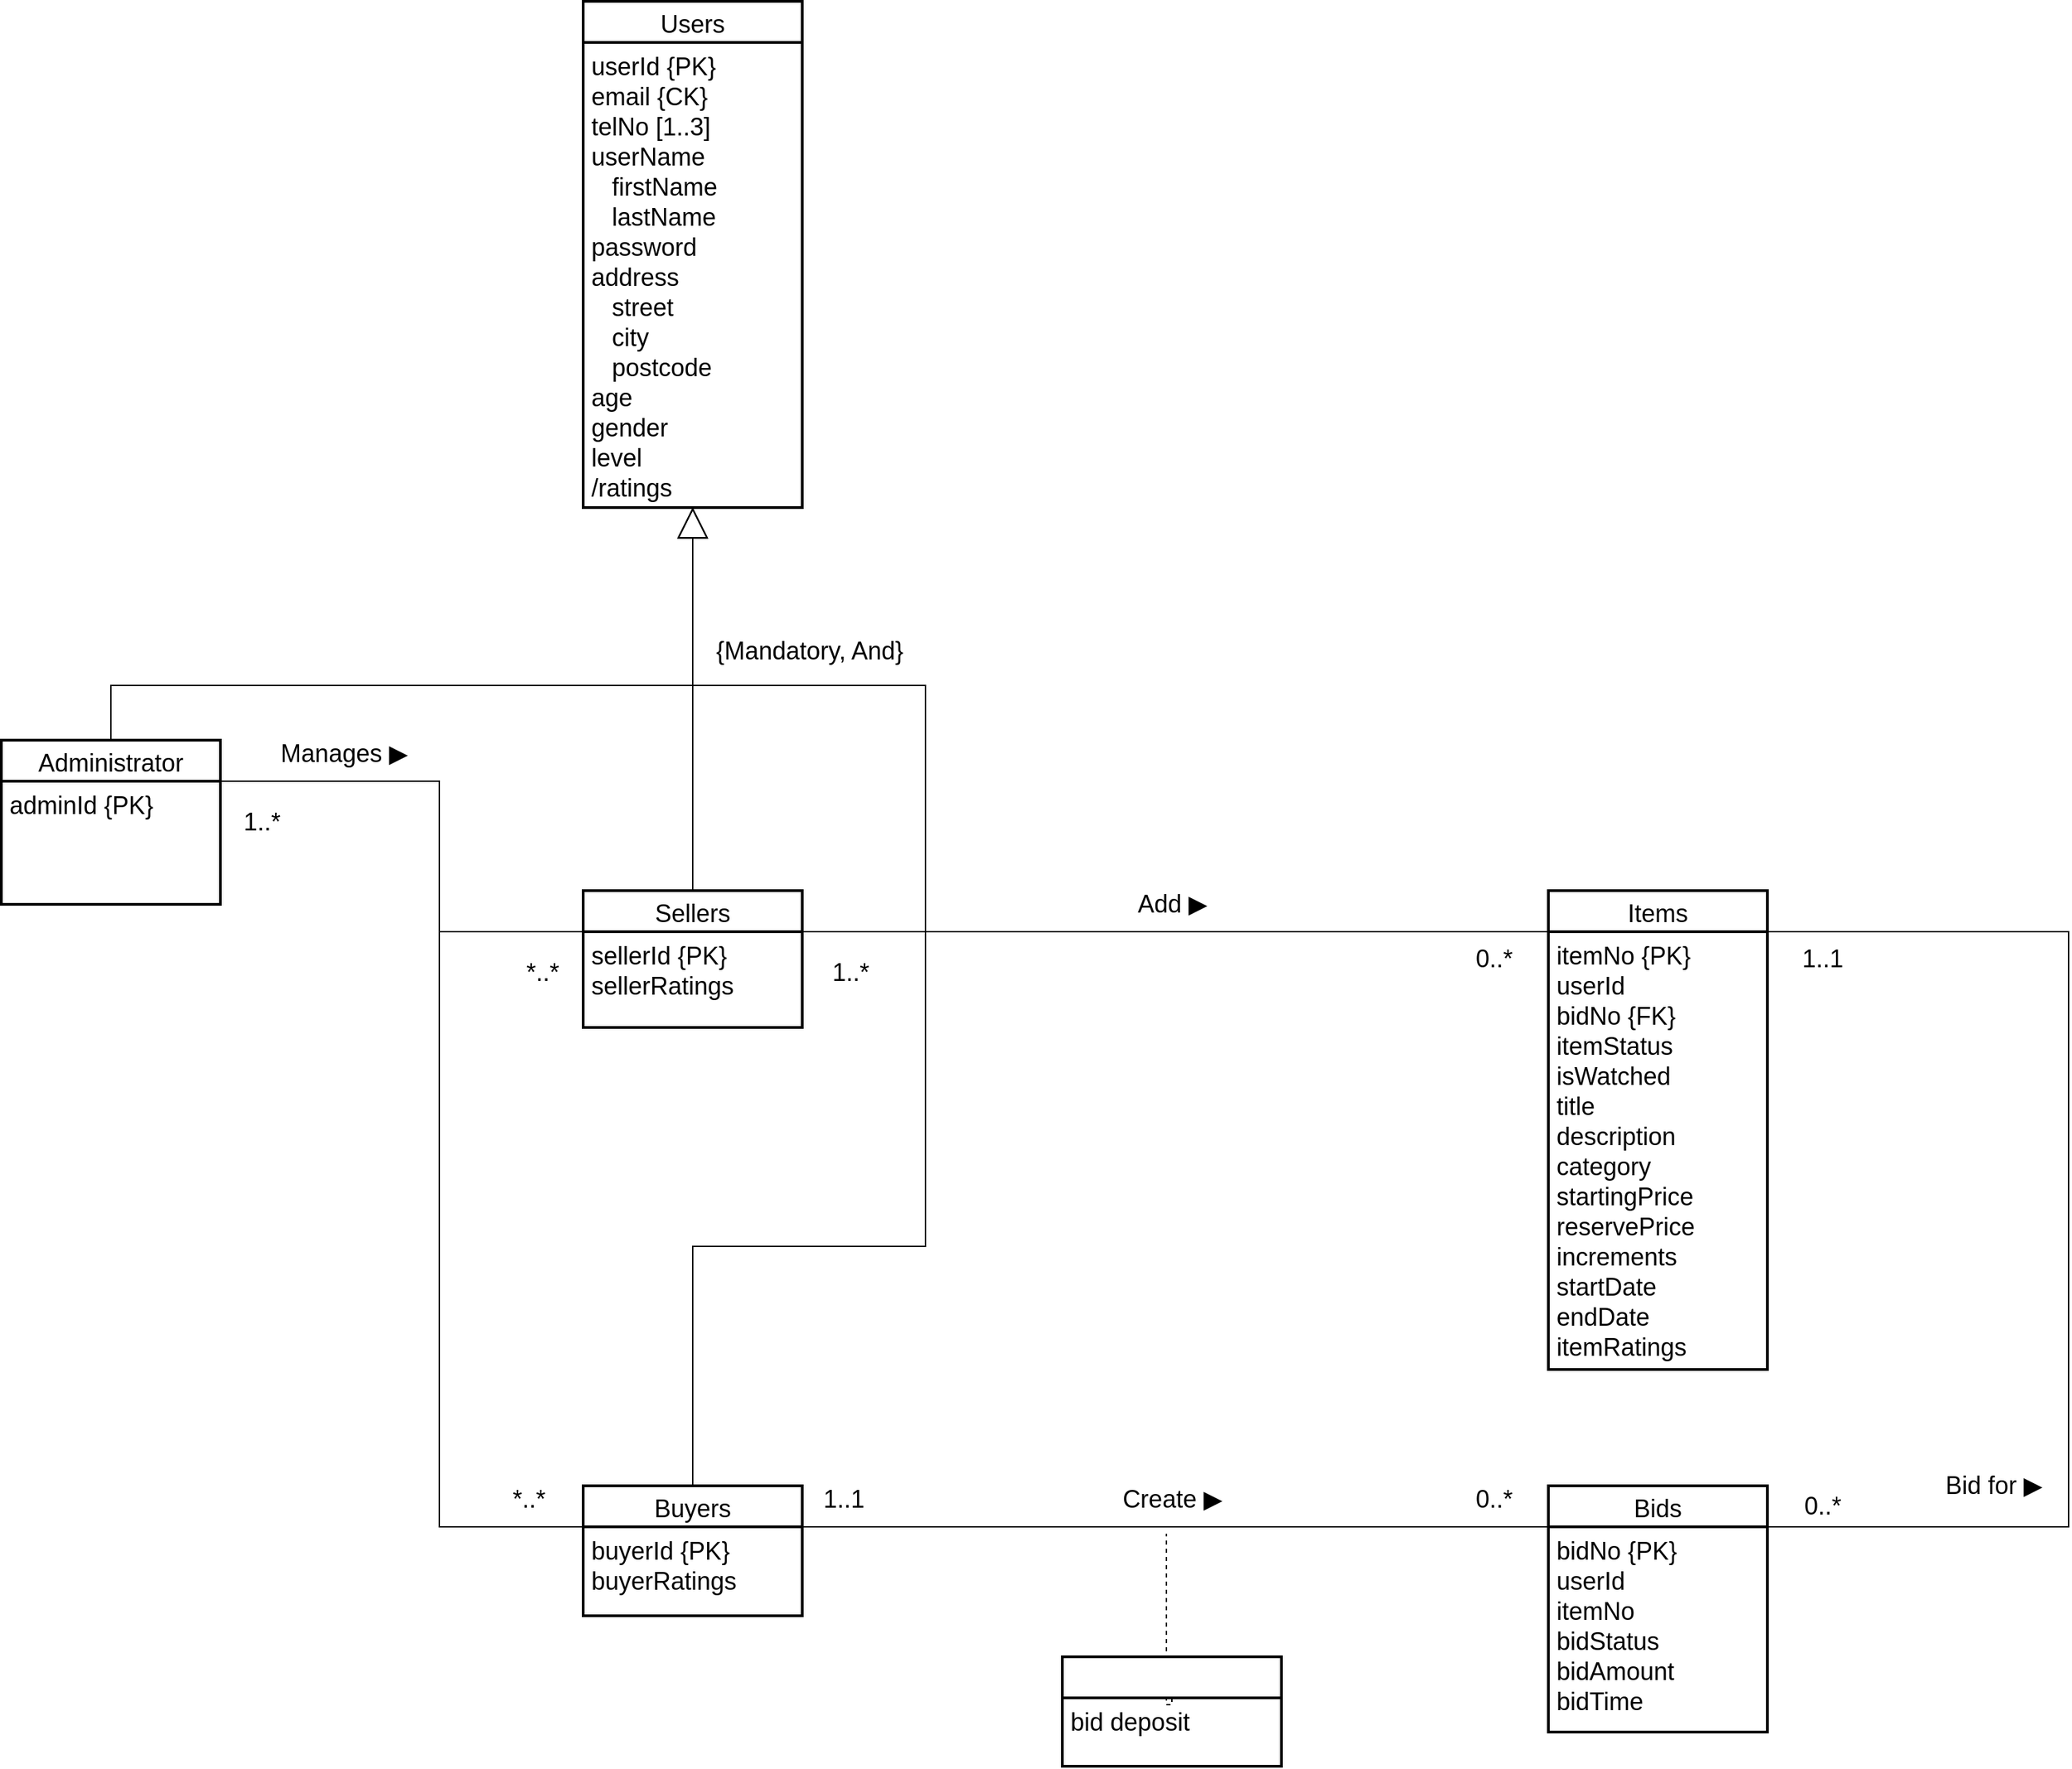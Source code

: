 <mxfile version="13.7.9" type="device"><diagram id="Cius4RbHGPSmAPSi4vlq" name="Page-1"><mxGraphModel dx="3729" dy="1480" grid="1" gridSize="10" guides="1" tooltips="1" connect="1" arrows="1" fold="1" page="1" pageScale="1" pageWidth="1169" pageHeight="827" math="0" shadow="0"><root><mxCell id="0"/><mxCell id="1" parent="0"/><mxCell id="1t8Ynv3CM8a3_Z5xrmWM-22" style="edgeStyle=orthogonalEdgeStyle;rounded=0;orthogonalLoop=1;jettySize=auto;html=1;entryX=0.5;entryY=1;entryDx=0;entryDy=0;endArrow=block;endFill=0;endSize=20;exitX=0.5;exitY=0;exitDx=0;exitDy=0;fontSize=18;fontStyle=0" parent="1" source="1t8Ynv3CM8a3_Z5xrmWM-82" target="1t8Ynv3CM8a3_Z5xrmWM-2" edge="1"><mxGeometry relative="1" as="geometry"><mxPoint x="-710" y="870" as="sourcePoint"/><Array as="points"><mxPoint x="-680" y="910"/><mxPoint x="-255" y="910"/></Array></mxGeometry></mxCell><mxCell id="1t8Ynv3CM8a3_Z5xrmWM-36" style="edgeStyle=orthogonalEdgeStyle;rounded=0;orthogonalLoop=1;jettySize=auto;html=1;entryX=0.5;entryY=1;entryDx=0;entryDy=0;endArrow=block;endFill=0;endSize=20;exitX=0.5;exitY=0;exitDx=0;exitDy=0;fontSize=18;fontStyle=0" parent="1" source="1t8Ynv3CM8a3_Z5xrmWM-70" target="1t8Ynv3CM8a3_Z5xrmWM-2" edge="1"><mxGeometry relative="1" as="geometry"><mxPoint x="-215" y="1030" as="sourcePoint"/><Array as="points"><mxPoint x="-255" y="990"/><mxPoint x="-255" y="990"/></Array></mxGeometry></mxCell><mxCell id="1t8Ynv3CM8a3_Z5xrmWM-24" style="edgeStyle=orthogonalEdgeStyle;rounded=0;orthogonalLoop=1;jettySize=auto;html=1;entryX=0.5;entryY=1;entryDx=0;entryDy=0;endArrow=block;endFill=0;endSize=20;exitX=0.5;exitY=0;exitDx=0;exitDy=0;fontSize=18;fontStyle=0" parent="1" source="1t8Ynv3CM8a3_Z5xrmWM-80" target="1t8Ynv3CM8a3_Z5xrmWM-2" edge="1"><mxGeometry relative="1" as="geometry"><mxPoint x="-155" y="1240" as="sourcePoint"/><Array as="points"><mxPoint x="-255" y="1320"/><mxPoint x="-85" y="1320"/><mxPoint x="-85" y="910"/><mxPoint x="-255" y="910"/></Array></mxGeometry></mxCell><mxCell id="1t8Ynv3CM8a3_Z5xrmWM-48" value="{Mandatory, And}" style="text;html=1;align=center;verticalAlign=middle;resizable=0;points=[];autosize=1;fontSize=18;fontStyle=0" parent="1" vertex="1"><mxGeometry x="-245" y="870" width="150" height="30" as="geometry"/></mxCell><mxCell id="1t8Ynv3CM8a3_Z5xrmWM-51" style="edgeStyle=orthogonalEdgeStyle;rounded=0;orthogonalLoop=1;jettySize=auto;html=1;endArrow=none;endFill=0;endSize=10;strokeWidth=1;entryX=0;entryY=0;entryDx=0;entryDy=0;exitX=1;exitY=0;exitDx=0;exitDy=0;fontSize=18;startArrow=none;startFill=0;fontStyle=0" parent="1" source="1t8Ynv3CM8a3_Z5xrmWM-83" target="1t8Ynv3CM8a3_Z5xrmWM-71" edge="1"><mxGeometry relative="1" as="geometry"><mxPoint x="-480" y="1180" as="sourcePoint"/><mxPoint x="-330" y="1090" as="targetPoint"/><Array as="points"><mxPoint x="-440" y="980"/><mxPoint x="-440" y="1090"/></Array></mxGeometry></mxCell><mxCell id="1t8Ynv3CM8a3_Z5xrmWM-53" style="edgeStyle=orthogonalEdgeStyle;rounded=0;orthogonalLoop=1;jettySize=auto;html=1;endArrow=none;endFill=0;endSize=10;strokeWidth=1;entryX=0;entryY=0;entryDx=0;entryDy=0;exitX=1;exitY=0;exitDx=0;exitDy=0;fontSize=18;startArrow=none;startFill=0;fontStyle=0" parent="1" source="1t8Ynv3CM8a3_Z5xrmWM-83" target="1t8Ynv3CM8a3_Z5xrmWM-81" edge="1"><mxGeometry relative="1" as="geometry"><mxPoint x="-520" y="1180" as="sourcePoint"/><mxPoint x="-370" y="1280" as="targetPoint"/><Array as="points"><mxPoint x="-440" y="980"/><mxPoint x="-440" y="1525"/></Array></mxGeometry></mxCell><mxCell id="1t8Ynv3CM8a3_Z5xrmWM-54" value="Manages ▶" style="text;html=1;align=center;verticalAlign=middle;resizable=0;points=[];autosize=1;fontSize=18;fontStyle=0" parent="1" vertex="1"><mxGeometry x="-565" y="945" width="110" height="30" as="geometry"/></mxCell><mxCell id="1t8Ynv3CM8a3_Z5xrmWM-55" value="1..*" style="text;html=1;align=center;verticalAlign=middle;resizable=0;points=[];autosize=1;fontSize=18;fontStyle=0" parent="1" vertex="1"><mxGeometry x="-590" y="995" width="40" height="30" as="geometry"/></mxCell><mxCell id="1t8Ynv3CM8a3_Z5xrmWM-56" value="*..*" style="text;html=1;align=center;verticalAlign=middle;resizable=0;points=[];autosize=1;fontSize=18;fontStyle=0" parent="1" vertex="1"><mxGeometry x="-385" y="1105" width="40" height="30" as="geometry"/></mxCell><mxCell id="1t8Ynv3CM8a3_Z5xrmWM-57" value="*..*" style="text;html=1;align=center;verticalAlign=middle;resizable=0;points=[];autosize=1;fontSize=18;fontStyle=0" parent="1" vertex="1"><mxGeometry x="-395" y="1490" width="40" height="30" as="geometry"/></mxCell><mxCell id="1t8Ynv3CM8a3_Z5xrmWM-59" value="Add ▶" style="text;html=1;align=center;verticalAlign=middle;resizable=0;points=[];autosize=1;fontSize=18;fontStyle=0" parent="1" vertex="1"><mxGeometry x="60" y="1055" width="70" height="30" as="geometry"/></mxCell><mxCell id="1t8Ynv3CM8a3_Z5xrmWM-64" style="edgeStyle=orthogonalEdgeStyle;rounded=0;orthogonalLoop=1;jettySize=auto;html=1;exitX=0.5;exitY=0;exitDx=0;exitDy=0;endArrow=none;endFill=0;endSize=10;strokeWidth=1;dashed=1;jumpSize=5;startSize=6;spacing=2;sketch=0;shadow=0;jumpStyle=none;sourcePerimeterSpacing=0;fontSize=18;fontStyle=0" parent="1" source="1t8Ynv3CM8a3_Z5xrmWM-62" edge="1"><mxGeometry relative="1" as="geometry"><mxPoint x="91" y="1530" as="targetPoint"/><Array as="points"><mxPoint x="91" y="1655"/></Array></mxGeometry></mxCell><mxCell id="1t8Ynv3CM8a3_Z5xrmWM-89" value="Create ▶" style="text;html=1;align=center;verticalAlign=middle;resizable=0;points=[];autosize=1;fontSize=18;fontStyle=0" parent="1" vertex="1"><mxGeometry x="50" y="1490" width="90" height="30" as="geometry"/></mxCell><mxCell id="1t8Ynv3CM8a3_Z5xrmWM-93" value="1..*" style="text;html=1;align=center;verticalAlign=middle;resizable=0;points=[];autosize=1;fontSize=18;fontStyle=0" parent="1" vertex="1"><mxGeometry x="-160" y="1105" width="40" height="30" as="geometry"/></mxCell><mxCell id="1t8Ynv3CM8a3_Z5xrmWM-94" value="0..*" style="text;html=1;align=center;verticalAlign=middle;resizable=0;points=[];autosize=1;fontSize=18;fontStyle=0" parent="1" vertex="1"><mxGeometry x="310" y="1095" width="40" height="30" as="geometry"/></mxCell><mxCell id="1t8Ynv3CM8a3_Z5xrmWM-96" value="1..1" style="text;html=1;align=center;verticalAlign=middle;resizable=0;points=[];autosize=1;fontSize=18;fontStyle=0" parent="1" vertex="1"><mxGeometry x="-170" y="1490" width="50" height="30" as="geometry"/></mxCell><mxCell id="YPX96a-ZFkdNBlNgS3Im-4" style="edgeStyle=orthogonalEdgeStyle;rounded=0;orthogonalLoop=1;jettySize=auto;html=1;exitX=1;exitY=0;exitDx=0;exitDy=0;entryX=1;entryY=0;entryDx=0;entryDy=0;endArrow=none;endFill=0;fontStyle=0" parent="1" source="SVC2uilHXBaqYXjaFrvQ-2" target="1t8Ynv3CM8a3_Z5xrmWM-38" edge="1"><mxGeometry relative="1" as="geometry"><Array as="points"><mxPoint x="750" y="1525"/><mxPoint x="750" y="1090"/></Array></mxGeometry></mxCell><mxCell id="YPX96a-ZFkdNBlNgS3Im-5" value="Bid for ▶" style="text;html=1;align=center;verticalAlign=middle;resizable=0;points=[];autosize=1;fontSize=18;fontStyle=0" parent="1" vertex="1"><mxGeometry x="650" y="1480" width="90" height="30" as="geometry"/></mxCell><mxCell id="YPX96a-ZFkdNBlNgS3Im-7" style="rounded=0;orthogonalLoop=1;jettySize=auto;html=1;exitX=1;exitY=0;exitDx=0;exitDy=0;entryX=0;entryY=0;entryDx=0;entryDy=0;endArrow=none;endFill=0;fontStyle=0" parent="1" source="1t8Ynv3CM8a3_Z5xrmWM-71" target="1t8Ynv3CM8a3_Z5xrmWM-38" edge="1"><mxGeometry relative="1" as="geometry"/></mxCell><mxCell id="YPX96a-ZFkdNBlNgS3Im-8" value="0..*" style="text;html=1;align=center;verticalAlign=middle;resizable=0;points=[];autosize=1;fontSize=18;fontStyle=0" parent="1" vertex="1"><mxGeometry x="550" y="1495" width="40" height="30" as="geometry"/></mxCell><mxCell id="YPX96a-ZFkdNBlNgS3Im-9" value="1..1" style="text;html=1;align=center;verticalAlign=middle;resizable=0;points=[];autosize=1;fontSize=18;fontStyle=0" parent="1" vertex="1"><mxGeometry x="545" y="1095" width="50" height="30" as="geometry"/></mxCell><mxCell id="YPX96a-ZFkdNBlNgS3Im-10" value="0..*" style="text;html=1;align=center;verticalAlign=middle;resizable=0;points=[];autosize=1;fontSize=18;fontStyle=0" parent="1" vertex="1"><mxGeometry x="310" y="1490" width="40" height="30" as="geometry"/></mxCell><mxCell id="1t8Ynv3CM8a3_Z5xrmWM-82" value="Administrator" style="swimlane;childLayout=stackLayout;horizontal=1;startSize=30;horizontalStack=0;rounded=0;fontSize=18;fontStyle=0;strokeWidth=2;resizeParent=0;resizeLast=1;shadow=0;dashed=0;align=center;" parent="1" vertex="1"><mxGeometry x="-760" y="950" width="160" height="120" as="geometry"/></mxCell><mxCell id="1t8Ynv3CM8a3_Z5xrmWM-83" value="adminId {PK}" style="align=left;strokeColor=none;fillColor=none;spacingLeft=4;fontSize=18;verticalAlign=top;resizable=0;rotatable=0;part=1;fontStyle=0" parent="1t8Ynv3CM8a3_Z5xrmWM-82" vertex="1"><mxGeometry y="30" width="160" height="90" as="geometry"/></mxCell><mxCell id="1t8Ynv3CM8a3_Z5xrmWM-70" value="Sellers" style="swimlane;childLayout=stackLayout;horizontal=1;startSize=30;horizontalStack=0;rounded=0;fontSize=18;fontStyle=0;strokeWidth=2;resizeParent=0;resizeLast=1;shadow=0;dashed=0;align=center;" parent="1" vertex="1"><mxGeometry x="-335" y="1060" width="160" height="100" as="geometry"/></mxCell><mxCell id="1t8Ynv3CM8a3_Z5xrmWM-71" value="sellerId {PK}&#10;sellerRatings" style="align=left;strokeColor=none;fillColor=none;spacingLeft=4;fontSize=18;verticalAlign=top;resizable=0;rotatable=0;part=1;fontStyle=0" parent="1t8Ynv3CM8a3_Z5xrmWM-70" vertex="1"><mxGeometry y="30" width="160" height="70" as="geometry"/></mxCell><mxCell id="1t8Ynv3CM8a3_Z5xrmWM-1" value="Users" style="swimlane;childLayout=stackLayout;horizontal=1;startSize=30;horizontalStack=0;rounded=0;fontSize=18;fontStyle=0;strokeWidth=2;resizeParent=0;resizeLast=1;shadow=0;dashed=0;align=center;" parent="1" vertex="1"><mxGeometry x="-335" y="410" width="160" height="370" as="geometry"/></mxCell><mxCell id="1t8Ynv3CM8a3_Z5xrmWM-2" value="userId {PK}&#10;email {CK}&#10;telNo [1..3]&#10;userName&#10;   firstName&#10;   lastName&#10;password&#10;address&#10;   street&#10;   city&#10;   postcode&#10;age&#10;gender&#10;level&#10;/ratings" style="align=left;strokeColor=none;fillColor=none;spacingLeft=4;fontSize=18;verticalAlign=top;resizable=0;rotatable=0;part=1;fontStyle=0" parent="1t8Ynv3CM8a3_Z5xrmWM-1" vertex="1"><mxGeometry y="30" width="160" height="340" as="geometry"/></mxCell><mxCell id="1t8Ynv3CM8a3_Z5xrmWM-80" value="Buyers" style="swimlane;childLayout=stackLayout;horizontal=1;startSize=30;horizontalStack=0;rounded=0;fontSize=18;fontStyle=0;strokeWidth=2;resizeParent=0;resizeLast=1;shadow=0;dashed=0;align=center;" parent="1" vertex="1"><mxGeometry x="-335" y="1495" width="160" height="95" as="geometry"/></mxCell><mxCell id="1t8Ynv3CM8a3_Z5xrmWM-81" value="buyerId {PK}&#10;buyerRatings" style="align=left;strokeColor=none;fillColor=none;spacingLeft=4;fontSize=18;verticalAlign=top;resizable=0;rotatable=0;part=1;fontStyle=0" parent="1t8Ynv3CM8a3_Z5xrmWM-80" vertex="1"><mxGeometry y="30" width="160" height="65" as="geometry"/></mxCell><mxCell id="1t8Ynv3CM8a3_Z5xrmWM-37" value="Items" style="swimlane;childLayout=stackLayout;horizontal=1;startSize=30;horizontalStack=0;rounded=0;fontSize=18;fontStyle=0;strokeWidth=2;resizeParent=0;resizeLast=1;shadow=0;dashed=0;align=center;" parent="1" vertex="1"><mxGeometry x="370" y="1060" width="160" height="350" as="geometry"/></mxCell><mxCell id="1t8Ynv3CM8a3_Z5xrmWM-38" value="itemNo {PK}&#10;userId&#10;bidNo {FK}&#10;itemStatus&#10;isWatched&#10;title&#10;description&#10;category&#10;startingPrice&#10;reservePrice&#10;increments&#10;startDate&#10;endDate&#10;itemRatings" style="align=left;strokeColor=none;fillColor=none;spacingLeft=4;fontSize=18;verticalAlign=top;resizable=0;rotatable=0;part=1;fontStyle=0" parent="1t8Ynv3CM8a3_Z5xrmWM-37" vertex="1"><mxGeometry y="30" width="160" height="320" as="geometry"/></mxCell><mxCell id="1t8Ynv3CM8a3_Z5xrmWM-62" value="" style="swimlane;childLayout=stackLayout;horizontal=1;startSize=30;horizontalStack=0;rounded=0;fontSize=18;fontStyle=0;strokeWidth=2;resizeParent=0;resizeLast=1;shadow=0;dashed=0;align=center;" parent="1" vertex="1"><mxGeometry x="15" y="1620" width="160" height="80" as="geometry"/></mxCell><mxCell id="1t8Ynv3CM8a3_Z5xrmWM-63" value="bid deposit" style="align=left;strokeColor=none;fillColor=none;spacingLeft=4;fontSize=18;verticalAlign=top;resizable=0;rotatable=0;part=1;fontStyle=0" parent="1t8Ynv3CM8a3_Z5xrmWM-62" vertex="1"><mxGeometry y="30" width="160" height="50" as="geometry"/></mxCell><mxCell id="SVC2uilHXBaqYXjaFrvQ-1" value="Bids" style="swimlane;childLayout=stackLayout;horizontal=1;startSize=30;horizontalStack=0;rounded=0;fontSize=18;fontStyle=0;strokeWidth=2;resizeParent=0;resizeLast=1;shadow=0;dashed=0;align=center;" parent="1" vertex="1"><mxGeometry x="370" y="1495" width="160" height="180" as="geometry"/></mxCell><mxCell id="SVC2uilHXBaqYXjaFrvQ-2" value="bidNo {PK}&#10;userId&#10;itemNo&#10;bidStatus&#10;bidAmount&#10;bidTime" style="align=left;strokeColor=none;fillColor=none;spacingLeft=4;fontSize=18;verticalAlign=top;resizable=0;rotatable=0;part=1;fontStyle=0" parent="SVC2uilHXBaqYXjaFrvQ-1" vertex="1"><mxGeometry y="30" width="160" height="150" as="geometry"/></mxCell><mxCell id="VPVZp0_MhzLaJm8hPPrz-1" style="rounded=0;orthogonalLoop=1;jettySize=auto;html=1;exitX=1;exitY=0;exitDx=0;exitDy=0;entryX=0;entryY=0;entryDx=0;entryDy=0;endArrow=none;endFill=0;" parent="1" source="1t8Ynv3CM8a3_Z5xrmWM-81" target="SVC2uilHXBaqYXjaFrvQ-2" edge="1"><mxGeometry relative="1" as="geometry"/></mxCell></root></mxGraphModel></diagram></mxfile>